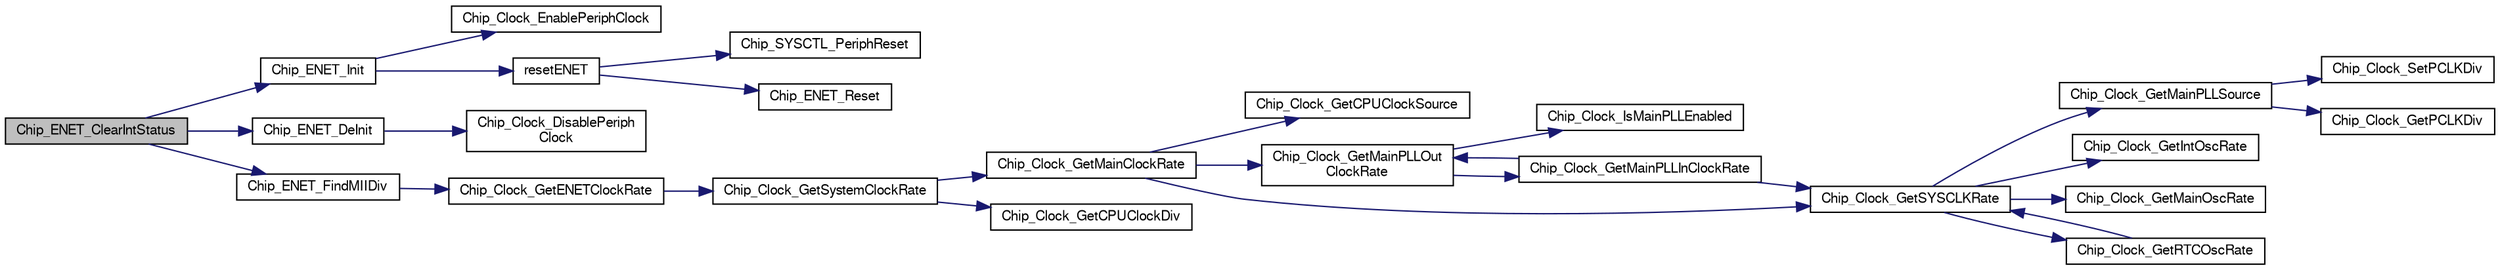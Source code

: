digraph "Chip_ENET_ClearIntStatus"
{
  edge [fontname="FreeSans",fontsize="10",labelfontname="FreeSans",labelfontsize="10"];
  node [fontname="FreeSans",fontsize="10",shape=record];
  rankdir="LR";
  Node1 [label="Chip_ENET_ClearIntStatus",height=0.2,width=0.4,color="black", fillcolor="grey75", style="filled", fontcolor="black"];
  Node1 -> Node2 [color="midnightblue",fontsize="10",style="solid"];
  Node2 [label="Chip_ENET_Init",height=0.2,width=0.4,color="black", fillcolor="white", style="filled",URL="$group__ENET__17XX__40XX.html#ga24a13ad31f70570906a4b885754f8953",tooltip="Initialize ethernet interface. "];
  Node2 -> Node3 [color="midnightblue",fontsize="10",style="solid"];
  Node3 [label="Chip_Clock_EnablePeriphClock",height=0.2,width=0.4,color="black", fillcolor="white", style="filled",URL="$group__CLOCK__17XX__40XX.html#gac63024a1f928ba359c4f4cac7e48fe39",tooltip="Enables power and clocking for a peripheral. "];
  Node2 -> Node4 [color="midnightblue",fontsize="10",style="solid"];
  Node4 [label="resetENET",height=0.2,width=0.4,color="black", fillcolor="white", style="filled",URL="$enet__17xx__40xx_8c.html#af85199564dc2281c923a03ab095f7d08"];
  Node4 -> Node5 [color="midnightblue",fontsize="10",style="solid"];
  Node5 [label="Chip_SYSCTL_PeriphReset",height=0.2,width=0.4,color="black", fillcolor="white", style="filled",URL="$group__SYSCTL__17XX__40XX.html#ga94ee3796eba43742e11809eacb88269b",tooltip="Resets a peripheral. "];
  Node4 -> Node6 [color="midnightblue",fontsize="10",style="solid"];
  Node6 [label="Chip_ENET_Reset",height=0.2,width=0.4,color="black", fillcolor="white", style="filled",URL="$group__ENET__17XX__40XX.html#gae6567d8fb1d427ecf30ce65f48a074b4",tooltip="Resets the ethernet interface. "];
  Node1 -> Node7 [color="midnightblue",fontsize="10",style="solid"];
  Node7 [label="Chip_ENET_DeInit",height=0.2,width=0.4,color="black", fillcolor="white", style="filled",URL="$group__ENET__17XX__40XX.html#ga94eb7a70f4023c83ca18e4e675ad0b32",tooltip="De-initialize the ethernet interface. "];
  Node7 -> Node8 [color="midnightblue",fontsize="10",style="solid"];
  Node8 [label="Chip_Clock_DisablePeriph\lClock",height=0.2,width=0.4,color="black", fillcolor="white", style="filled",URL="$group__CLOCK__17XX__40XX.html#ga1bcb3f29f3cfbe896517e7bb6ebeaf03",tooltip="Disables power and clocking for a peripheral. "];
  Node1 -> Node9 [color="midnightblue",fontsize="10",style="solid"];
  Node9 [label="Chip_ENET_FindMIIDiv",height=0.2,width=0.4,color="black", fillcolor="white", style="filled",URL="$group__ENET__17XX__40XX.html#gad107338dec5ee221957fafe5e711e42e",tooltip="Find the divider index for a desired MII clock rate. "];
  Node9 -> Node10 [color="midnightblue",fontsize="10",style="solid"];
  Node10 [label="Chip_Clock_GetENETClockRate",height=0.2,width=0.4,color="black", fillcolor="white", style="filled",URL="$group__CLOCK__17XX__40XX.html#ga04af0fa6fa72517538fc3d3918fcc0d9",tooltip="Returns clock rate for Ethernet. "];
  Node10 -> Node11 [color="midnightblue",fontsize="10",style="solid"];
  Node11 [label="Chip_Clock_GetSystemClockRate",height=0.2,width=0.4,color="black", fillcolor="white", style="filled",URL="$group__CLOCK__17XX__40XX.html#gaf3dd97239f9db511dbc71c531132cc08",tooltip="Return system clock rate. "];
  Node11 -> Node12 [color="midnightblue",fontsize="10",style="solid"];
  Node12 [label="Chip_Clock_GetMainClockRate",height=0.2,width=0.4,color="black", fillcolor="white", style="filled",URL="$group__CLOCK__17XX__40XX.html#gaf5319079ca1531102c01860d05a69960",tooltip="Return main clock rate. "];
  Node12 -> Node13 [color="midnightblue",fontsize="10",style="solid"];
  Node13 [label="Chip_Clock_GetCPUClockSource",height=0.2,width=0.4,color="black", fillcolor="white", style="filled",URL="$group__CLOCK__17XX__40XX.html#ga84a5acda2829b05c81326606630b7238",tooltip="Returns the current CPU clock source. "];
  Node12 -> Node14 [color="midnightblue",fontsize="10",style="solid"];
  Node14 [label="Chip_Clock_GetMainPLLOut\lClockRate",height=0.2,width=0.4,color="black", fillcolor="white", style="filled",URL="$group__CLOCK__17XX__40XX.html#gad1a38c10a143b8e21d2a8085ec0cb13e",tooltip="Return PLL0 (Main PLL) output clock rate. "];
  Node14 -> Node15 [color="midnightblue",fontsize="10",style="solid"];
  Node15 [label="Chip_Clock_IsMainPLLEnabled",height=0.2,width=0.4,color="black", fillcolor="white", style="filled",URL="$group__CLOCK__17XX__40XX.html#ga63e9e5918d1a8b0d1c5811c3f0189846",tooltip="Read PLL0 enable status. "];
  Node14 -> Node16 [color="midnightblue",fontsize="10",style="solid"];
  Node16 [label="Chip_Clock_GetMainPLLInClockRate",height=0.2,width=0.4,color="black", fillcolor="white", style="filled",URL="$group__CLOCK__17XX__40XX.html#gade97c5e68f4609663e247043b48949d9",tooltip="Return Main PLL (PLL0) input clock rate. "];
  Node16 -> Node17 [color="midnightblue",fontsize="10",style="solid"];
  Node17 [label="Chip_Clock_GetSYSCLKRate",height=0.2,width=0.4,color="black", fillcolor="white", style="filled",URL="$group__CLOCK__17XX__40XX.html#gaec133465745ce56e49b184185f8252e1",tooltip="Returns the current SYSCLK clock rate. "];
  Node17 -> Node18 [color="midnightblue",fontsize="10",style="solid"];
  Node18 [label="Chip_Clock_GetMainPLLSource",height=0.2,width=0.4,color="black", fillcolor="white", style="filled",URL="$group__CLOCK__17XX__40XX.html#gaf678411ef6cde49c95c603030554fa9d",tooltip="Returns the input clock source for SYSCLK. "];
  Node18 -> Node19 [color="midnightblue",fontsize="10",style="solid"];
  Node19 [label="Chip_Clock_SetPCLKDiv",height=0.2,width=0.4,color="black", fillcolor="white", style="filled",URL="$group__CLOCK__17XX__40XX.html#ga847b9fe292e8d5461c02750a21d34885",tooltip="Sets a clock divider for all peripherals. "];
  Node18 -> Node20 [color="midnightblue",fontsize="10",style="solid"];
  Node20 [label="Chip_Clock_GetPCLKDiv",height=0.2,width=0.4,color="black", fillcolor="white", style="filled",URL="$group__CLOCK__17XX__40XX.html#ga2fb0ad885ca820d555cf9ff4268cc252",tooltip="Gets the clock divider for all peripherals. "];
  Node17 -> Node21 [color="midnightblue",fontsize="10",style="solid"];
  Node21 [label="Chip_Clock_GetIntOscRate",height=0.2,width=0.4,color="black", fillcolor="white", style="filled",URL="$group__CLOCK__17XX__40XX.html#gaa8db0ad49f51bf5d6870181e77249c2b",tooltip="Returns the internal oscillator (IRC) clock rate. "];
  Node17 -> Node22 [color="midnightblue",fontsize="10",style="solid"];
  Node22 [label="Chip_Clock_GetMainOscRate",height=0.2,width=0.4,color="black", fillcolor="white", style="filled",URL="$group__CLOCK__17XX__40XX.html#ga32ea9f95eed11d2bfa470b473232456e",tooltip="Returns the main oscillator clock rate. "];
  Node17 -> Node23 [color="midnightblue",fontsize="10",style="solid"];
  Node23 [label="Chip_Clock_GetRTCOscRate",height=0.2,width=0.4,color="black", fillcolor="white", style="filled",URL="$group__CLOCK__17XX__40XX.html#ga64b01351fd2019749b1f1d18dfd263f0",tooltip="Returns the RTC oscillator clock rate. "];
  Node23 -> Node17 [color="midnightblue",fontsize="10",style="solid"];
  Node16 -> Node14 [color="midnightblue",fontsize="10",style="solid"];
  Node12 -> Node17 [color="midnightblue",fontsize="10",style="solid"];
  Node11 -> Node24 [color="midnightblue",fontsize="10",style="solid"];
  Node24 [label="Chip_Clock_GetCPUClockDiv",height=0.2,width=0.4,color="black", fillcolor="white", style="filled",URL="$group__CLOCK__17XX__40XX.html#ga3e1ef8ac1f9c19b33016c914b01fd9a4",tooltip="Gets the CPU clock divider. "];
}

